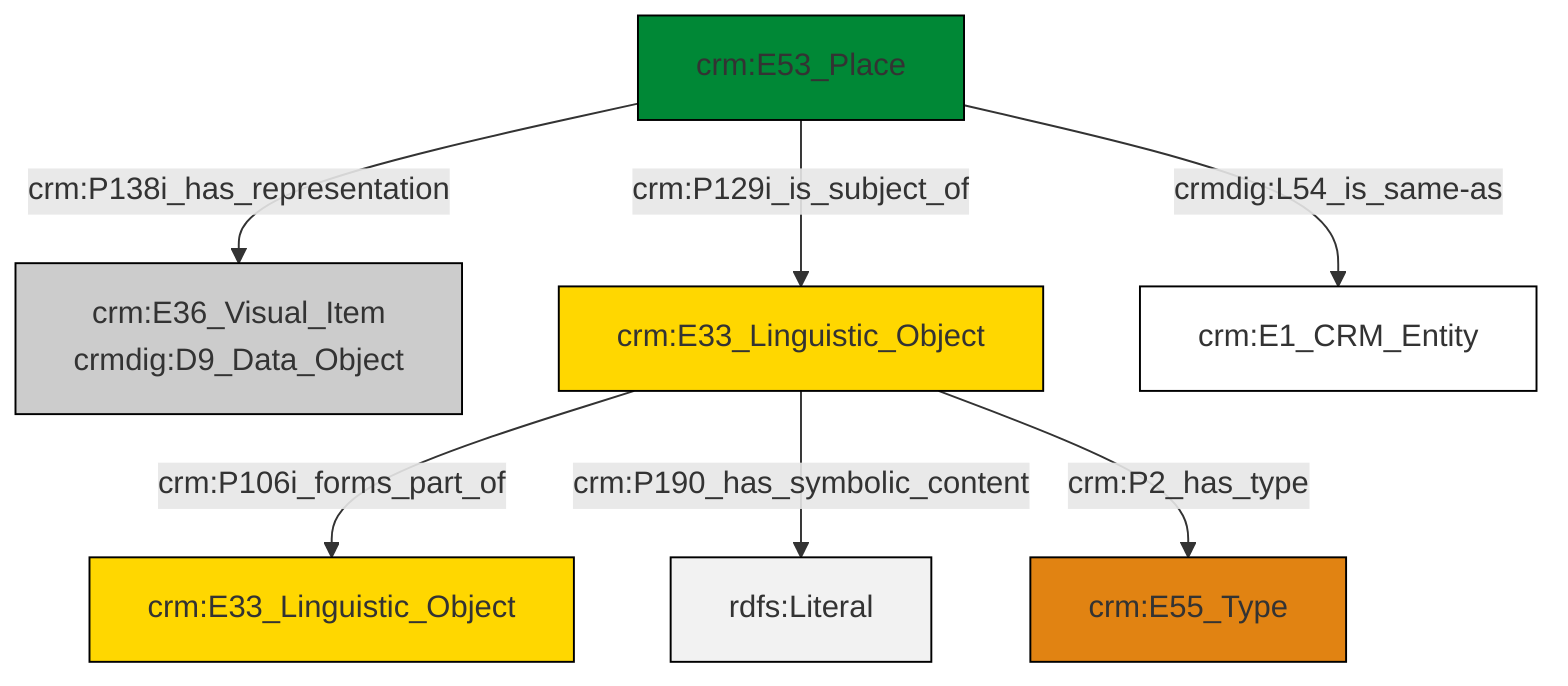 graph TD
classDef Literal fill:#f2f2f2,stroke:#000000;
classDef CRM_Entity fill:#FFFFFF,stroke:#000000;
classDef Temporal_Entity fill:#00C9E6, stroke:#000000;
classDef Type fill:#E18312, stroke:#000000;
classDef Time-Span fill:#2C9C91, stroke:#000000;
classDef Appellation fill:#FFEB7F, stroke:#000000;
classDef Place fill:#008836, stroke:#000000;
classDef Persistent_Item fill:#B266B2, stroke:#000000;
classDef Conceptual_Object fill:#FFD700, stroke:#000000;
classDef Physical_Thing fill:#D2B48C, stroke:#000000;
classDef Actor fill:#f58aad, stroke:#000000;
classDef PC_Classes fill:#4ce600, stroke:#000000;
classDef Multi fill:#cccccc,stroke:#000000;

0["crm:E53_Place"]:::Place -->|crm:P138i_has_representation| 1["crm:E36_Visual_Item<br>crmdig:D9_Data_Object"]:::Multi
0["crm:E53_Place"]:::Place -->|crm:P129i_is_subject_of| 5["crm:E33_Linguistic_Object"]:::Conceptual_Object
5["crm:E33_Linguistic_Object"]:::Conceptual_Object -->|crm:P106i_forms_part_of| 7["crm:E33_Linguistic_Object"]:::Conceptual_Object
0["crm:E53_Place"]:::Place -->|crmdig:L54_is_same-as| 8["crm:E1_CRM_Entity"]:::CRM_Entity
5["crm:E33_Linguistic_Object"]:::Conceptual_Object -->|crm:P190_has_symbolic_content| 10[rdfs:Literal]:::Literal
5["crm:E33_Linguistic_Object"]:::Conceptual_Object -->|crm:P2_has_type| 2["crm:E55_Type"]:::Type